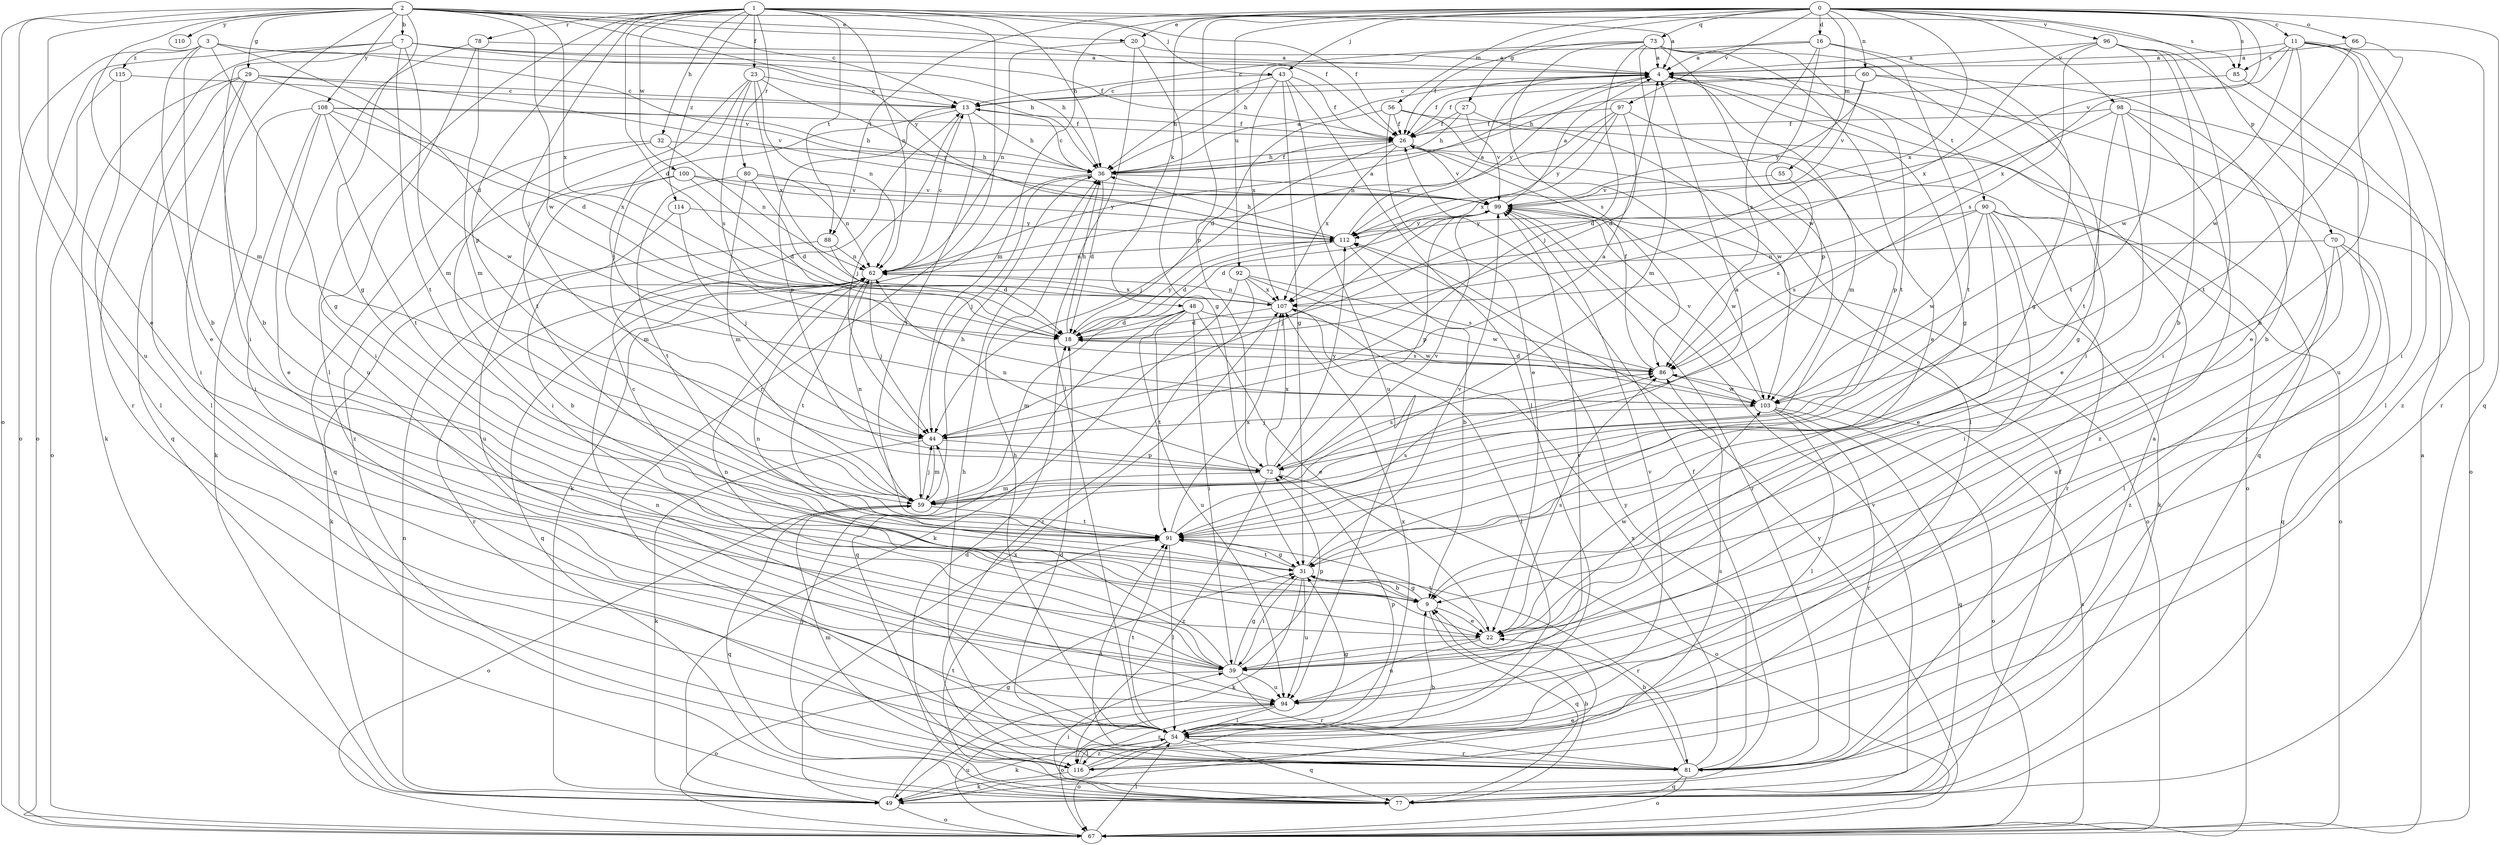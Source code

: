 strict digraph  {
0;
1;
2;
3;
4;
7;
9;
11;
13;
16;
18;
20;
22;
23;
26;
27;
29;
31;
32;
36;
39;
43;
44;
48;
49;
54;
55;
56;
59;
60;
62;
66;
67;
70;
72;
73;
77;
78;
80;
81;
85;
86;
88;
90;
91;
92;
94;
96;
97;
98;
99;
100;
103;
107;
108;
110;
112;
114;
115;
116;
0 -> 11  [label=c];
0 -> 16  [label=d];
0 -> 20  [label=e];
0 -> 27  [label=g];
0 -> 43  [label=j];
0 -> 48  [label=k];
0 -> 55  [label=m];
0 -> 56  [label=m];
0 -> 59  [label=m];
0 -> 60  [label=n];
0 -> 66  [label=o];
0 -> 70  [label=p];
0 -> 72  [label=p];
0 -> 73  [label=q];
0 -> 77  [label=q];
0 -> 85  [label=s];
0 -> 88  [label=t];
0 -> 92  [label=u];
0 -> 96  [label=v];
0 -> 97  [label=v];
0 -> 98  [label=v];
0 -> 99  [label=v];
0 -> 107  [label=x];
1 -> 4  [label=a];
1 -> 18  [label=d];
1 -> 23  [label=f];
1 -> 26  [label=f];
1 -> 32  [label=h];
1 -> 36  [label=h];
1 -> 43  [label=j];
1 -> 44  [label=j];
1 -> 54  [label=l];
1 -> 62  [label=n];
1 -> 72  [label=p];
1 -> 78  [label=r];
1 -> 80  [label=r];
1 -> 81  [label=r];
1 -> 88  [label=t];
1 -> 100  [label=w];
1 -> 114  [label=z];
2 -> 7  [label=b];
2 -> 13  [label=c];
2 -> 20  [label=e];
2 -> 22  [label=e];
2 -> 26  [label=f];
2 -> 29  [label=g];
2 -> 31  [label=g];
2 -> 39  [label=i];
2 -> 59  [label=m];
2 -> 67  [label=o];
2 -> 85  [label=s];
2 -> 94  [label=u];
2 -> 103  [label=w];
2 -> 107  [label=x];
2 -> 108  [label=y];
2 -> 110  [label=y];
2 -> 112  [label=y];
3 -> 9  [label=b];
3 -> 18  [label=d];
3 -> 22  [label=e];
3 -> 31  [label=g];
3 -> 36  [label=h];
3 -> 67  [label=o];
3 -> 99  [label=v];
3 -> 115  [label=z];
4 -> 13  [label=c];
4 -> 26  [label=f];
4 -> 31  [label=g];
4 -> 59  [label=m];
4 -> 90  [label=t];
4 -> 112  [label=y];
7 -> 4  [label=a];
7 -> 9  [label=b];
7 -> 26  [label=f];
7 -> 36  [label=h];
7 -> 59  [label=m];
7 -> 67  [label=o];
7 -> 81  [label=r];
7 -> 91  [label=t];
9 -> 22  [label=e];
9 -> 31  [label=g];
9 -> 62  [label=n];
9 -> 77  [label=q];
11 -> 4  [label=a];
11 -> 9  [label=b];
11 -> 22  [label=e];
11 -> 39  [label=i];
11 -> 81  [label=r];
11 -> 85  [label=s];
11 -> 103  [label=w];
11 -> 107  [label=x];
11 -> 116  [label=z];
13 -> 26  [label=f];
13 -> 36  [label=h];
13 -> 44  [label=j];
13 -> 72  [label=p];
13 -> 91  [label=t];
13 -> 116  [label=z];
16 -> 4  [label=a];
16 -> 31  [label=g];
16 -> 36  [label=h];
16 -> 72  [label=p];
16 -> 86  [label=s];
16 -> 91  [label=t];
18 -> 36  [label=h];
18 -> 86  [label=s];
18 -> 112  [label=y];
20 -> 4  [label=a];
20 -> 31  [label=g];
20 -> 54  [label=l];
20 -> 62  [label=n];
22 -> 39  [label=i];
22 -> 86  [label=s];
22 -> 91  [label=t];
22 -> 94  [label=u];
22 -> 103  [label=w];
23 -> 13  [label=c];
23 -> 44  [label=j];
23 -> 62  [label=n];
23 -> 86  [label=s];
23 -> 91  [label=t];
23 -> 107  [label=x];
23 -> 112  [label=y];
26 -> 36  [label=h];
26 -> 44  [label=j];
26 -> 67  [label=o];
26 -> 99  [label=v];
26 -> 107  [label=x];
27 -> 26  [label=f];
27 -> 36  [label=h];
27 -> 99  [label=v];
27 -> 103  [label=w];
29 -> 13  [label=c];
29 -> 18  [label=d];
29 -> 39  [label=i];
29 -> 49  [label=k];
29 -> 54  [label=l];
29 -> 77  [label=q];
29 -> 99  [label=v];
31 -> 9  [label=b];
31 -> 39  [label=i];
31 -> 49  [label=k];
31 -> 81  [label=r];
31 -> 91  [label=t];
31 -> 94  [label=u];
31 -> 99  [label=v];
32 -> 36  [label=h];
32 -> 39  [label=i];
32 -> 62  [label=n];
32 -> 77  [label=q];
36 -> 4  [label=a];
36 -> 13  [label=c];
36 -> 18  [label=d];
36 -> 26  [label=f];
36 -> 44  [label=j];
36 -> 49  [label=k];
36 -> 99  [label=v];
39 -> 13  [label=c];
39 -> 31  [label=g];
39 -> 62  [label=n];
39 -> 67  [label=o];
39 -> 72  [label=p];
39 -> 81  [label=r];
39 -> 94  [label=u];
43 -> 13  [label=c];
43 -> 26  [label=f];
43 -> 31  [label=g];
43 -> 36  [label=h];
43 -> 54  [label=l];
43 -> 94  [label=u];
43 -> 107  [label=x];
44 -> 4  [label=a];
44 -> 49  [label=k];
44 -> 59  [label=m];
44 -> 72  [label=p];
48 -> 18  [label=d];
48 -> 22  [label=e];
48 -> 39  [label=i];
48 -> 59  [label=m];
48 -> 77  [label=q];
48 -> 91  [label=t];
48 -> 94  [label=u];
48 -> 103  [label=w];
49 -> 4  [label=a];
49 -> 22  [label=e];
49 -> 26  [label=f];
49 -> 31  [label=g];
49 -> 62  [label=n];
49 -> 67  [label=o];
49 -> 107  [label=x];
54 -> 31  [label=g];
54 -> 36  [label=h];
54 -> 49  [label=k];
54 -> 62  [label=n];
54 -> 67  [label=o];
54 -> 72  [label=p];
54 -> 77  [label=q];
54 -> 81  [label=r];
54 -> 91  [label=t];
54 -> 99  [label=v];
54 -> 107  [label=x];
54 -> 116  [label=z];
55 -> 86  [label=s];
55 -> 99  [label=v];
56 -> 18  [label=d];
56 -> 22  [label=e];
56 -> 26  [label=f];
56 -> 54  [label=l];
56 -> 77  [label=q];
59 -> 4  [label=a];
59 -> 36  [label=h];
59 -> 44  [label=j];
59 -> 62  [label=n];
59 -> 67  [label=o];
59 -> 77  [label=q];
59 -> 91  [label=t];
59 -> 99  [label=v];
60 -> 9  [label=b];
60 -> 13  [label=c];
60 -> 26  [label=f];
60 -> 91  [label=t];
60 -> 99  [label=v];
60 -> 112  [label=y];
62 -> 4  [label=a];
62 -> 13  [label=c];
62 -> 44  [label=j];
62 -> 77  [label=q];
62 -> 81  [label=r];
62 -> 91  [label=t];
62 -> 107  [label=x];
66 -> 4  [label=a];
66 -> 91  [label=t];
66 -> 103  [label=w];
67 -> 4  [label=a];
67 -> 54  [label=l];
67 -> 86  [label=s];
67 -> 94  [label=u];
67 -> 112  [label=y];
70 -> 54  [label=l];
70 -> 62  [label=n];
70 -> 77  [label=q];
70 -> 94  [label=u];
70 -> 116  [label=z];
72 -> 59  [label=m];
72 -> 62  [label=n];
72 -> 67  [label=o];
72 -> 86  [label=s];
72 -> 107  [label=x];
72 -> 112  [label=y];
72 -> 116  [label=z];
73 -> 4  [label=a];
73 -> 13  [label=c];
73 -> 22  [label=e];
73 -> 26  [label=f];
73 -> 39  [label=i];
73 -> 44  [label=j];
73 -> 59  [label=m];
73 -> 86  [label=s];
73 -> 91  [label=t];
73 -> 103  [label=w];
77 -> 9  [label=b];
77 -> 26  [label=f];
77 -> 39  [label=i];
77 -> 44  [label=j];
77 -> 91  [label=t];
77 -> 99  [label=v];
78 -> 4  [label=a];
78 -> 39  [label=i];
78 -> 59  [label=m];
78 -> 94  [label=u];
80 -> 18  [label=d];
80 -> 59  [label=m];
80 -> 62  [label=n];
80 -> 91  [label=t];
80 -> 99  [label=v];
81 -> 9  [label=b];
81 -> 18  [label=d];
81 -> 36  [label=h];
81 -> 67  [label=o];
81 -> 77  [label=q];
81 -> 91  [label=t];
81 -> 107  [label=x];
81 -> 112  [label=y];
85 -> 36  [label=h];
85 -> 54  [label=l];
86 -> 18  [label=d];
86 -> 26  [label=f];
86 -> 103  [label=w];
88 -> 18  [label=d];
88 -> 49  [label=k];
88 -> 62  [label=n];
90 -> 22  [label=e];
90 -> 39  [label=i];
90 -> 49  [label=k];
90 -> 67  [label=o];
90 -> 81  [label=r];
90 -> 86  [label=s];
90 -> 103  [label=w];
90 -> 112  [label=y];
91 -> 31  [label=g];
91 -> 54  [label=l];
91 -> 86  [label=s];
91 -> 107  [label=x];
92 -> 49  [label=k];
92 -> 86  [label=s];
92 -> 103  [label=w];
92 -> 107  [label=x];
92 -> 116  [label=z];
94 -> 54  [label=l];
94 -> 67  [label=o];
94 -> 99  [label=v];
94 -> 116  [label=z];
96 -> 4  [label=a];
96 -> 9  [label=b];
96 -> 39  [label=i];
96 -> 86  [label=s];
96 -> 91  [label=t];
96 -> 94  [label=u];
96 -> 107  [label=x];
97 -> 18  [label=d];
97 -> 26  [label=f];
97 -> 62  [label=n];
97 -> 72  [label=p];
97 -> 107  [label=x];
97 -> 112  [label=y];
98 -> 18  [label=d];
98 -> 22  [label=e];
98 -> 26  [label=f];
98 -> 31  [label=g];
98 -> 67  [label=o];
98 -> 81  [label=r];
98 -> 116  [label=z];
99 -> 4  [label=a];
99 -> 18  [label=d];
99 -> 44  [label=j];
99 -> 67  [label=o];
99 -> 72  [label=p];
99 -> 81  [label=r];
99 -> 103  [label=w];
99 -> 112  [label=y];
100 -> 18  [label=d];
100 -> 59  [label=m];
100 -> 94  [label=u];
100 -> 99  [label=v];
100 -> 112  [label=y];
103 -> 44  [label=j];
103 -> 54  [label=l];
103 -> 67  [label=o];
103 -> 77  [label=q];
103 -> 81  [label=r];
103 -> 99  [label=v];
107 -> 18  [label=d];
107 -> 54  [label=l];
107 -> 62  [label=n];
108 -> 22  [label=e];
108 -> 26  [label=f];
108 -> 36  [label=h];
108 -> 39  [label=i];
108 -> 49  [label=k];
108 -> 91  [label=t];
108 -> 103  [label=w];
108 -> 107  [label=x];
112 -> 4  [label=a];
112 -> 9  [label=b];
112 -> 18  [label=d];
112 -> 36  [label=h];
112 -> 62  [label=n];
114 -> 9  [label=b];
114 -> 44  [label=j];
114 -> 112  [label=y];
115 -> 13  [label=c];
115 -> 54  [label=l];
115 -> 67  [label=o];
116 -> 9  [label=b];
116 -> 18  [label=d];
116 -> 49  [label=k];
116 -> 54  [label=l];
116 -> 59  [label=m];
116 -> 86  [label=s];
}
